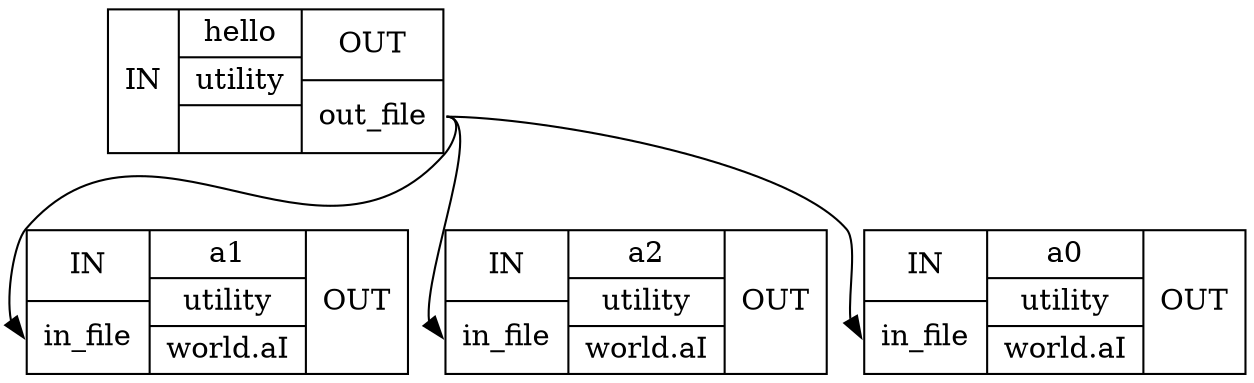 digraph structs {
node [shape=record];
nipype_demohello [label="{IN}|{ hello | utility |  }|{OUT|<outoutfile> out_file}"];
nipype_demoworldaIa1 [label="{IN|<ininfile> in_file}|{ a1 | utility | world.aI }|{OUT}"];
nipype_demoworldaIa2 [label="{IN|<ininfile> in_file}|{ a2 | utility | world.aI }|{OUT}"];
nipype_demoworldaIa0 [label="{IN|<ininfile> in_file}|{ a0 | utility | world.aI }|{OUT}"];
nipype_demohello:outoutfile:e -> nipype_demoworldaIa0:ininfile:w;
nipype_demohello:outoutfile:e -> nipype_demoworldaIa1:ininfile:w;
nipype_demohello:outoutfile:e -> nipype_demoworldaIa2:ininfile:w;
}